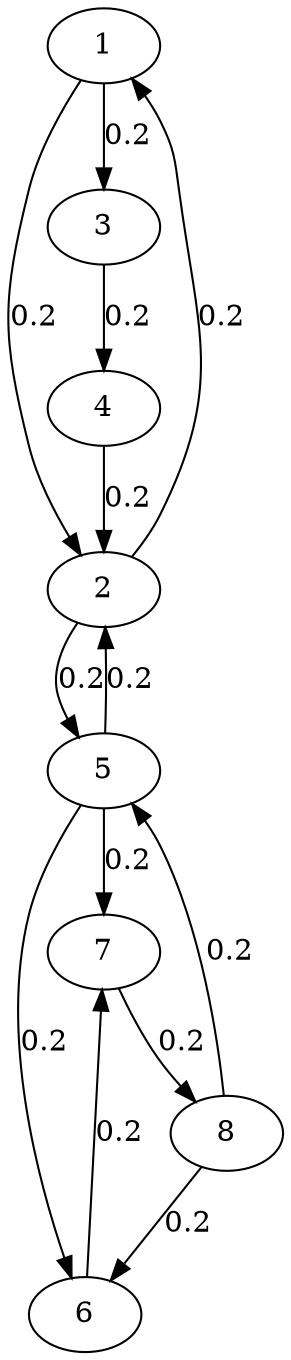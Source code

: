 strict digraph "" {
	1 -> 2	[label=0.2];
	1 -> 3	[label=0.2];
	2 -> 1	[label=0.2];
	2 -> 5	[label=0.2];
	3 -> 4	[label=0.2];
	5 -> 2	[label=0.2];
	5 -> 6	[label=0.2];
	5 -> 7	[label=0.2];
	4 -> 2	[label=0.2];
	6 -> 7	[label=0.2];
	7 -> 8	[label=0.2];
	8 -> 5	[label=0.2];
	8 -> 6	[label=0.2];
}
